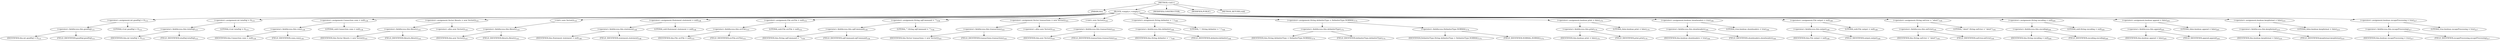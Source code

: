 digraph "&lt;init&gt;" {  
"1413" [label = <(METHOD,&lt;init&gt;)> ]
"1414" [label = <(PARAM,this)> ]
"1415" [label = <(BLOCK,&lt;empty&gt;,&lt;empty&gt;)> ]
"1416" [label = <(&lt;operator&gt;.assignment,int goodSql = 0)<SUB>131</SUB>> ]
"1417" [label = <(&lt;operator&gt;.fieldAccess,this.goodSql)<SUB>131</SUB>> ]
"1418" [label = <(IDENTIFIER,this,int goodSql = 0)<SUB>131</SUB>> ]
"1419" [label = <(FIELD_IDENTIFIER,goodSql,goodSql)<SUB>131</SUB>> ]
"1420" [label = <(LITERAL,0,int goodSql = 0)<SUB>131</SUB>> ]
"1421" [label = <(&lt;operator&gt;.assignment,int totalSql = 0)<SUB>133</SUB>> ]
"1422" [label = <(&lt;operator&gt;.fieldAccess,this.totalSql)<SUB>133</SUB>> ]
"1423" [label = <(IDENTIFIER,this,int totalSql = 0)<SUB>133</SUB>> ]
"1424" [label = <(FIELD_IDENTIFIER,totalSql,totalSql)<SUB>133</SUB>> ]
"1425" [label = <(LITERAL,0,int totalSql = 0)<SUB>133</SUB>> ]
"1426" [label = <(&lt;operator&gt;.assignment,Connection conn = null)<SUB>138</SUB>> ]
"1427" [label = <(&lt;operator&gt;.fieldAccess,this.conn)<SUB>138</SUB>> ]
"1428" [label = <(IDENTIFIER,this,Connection conn = null)<SUB>138</SUB>> ]
"1429" [label = <(FIELD_IDENTIFIER,conn,conn)<SUB>138</SUB>> ]
"1430" [label = <(LITERAL,null,Connection conn = null)<SUB>138</SUB>> ]
"1431" [label = <(&lt;operator&gt;.assignment,Vector filesets = new Vector())<SUB>143</SUB>> ]
"1432" [label = <(&lt;operator&gt;.fieldAccess,this.filesets)<SUB>143</SUB>> ]
"1433" [label = <(IDENTIFIER,this,Vector filesets = new Vector())<SUB>143</SUB>> ]
"1434" [label = <(FIELD_IDENTIFIER,filesets,filesets)<SUB>143</SUB>> ]
"1435" [label = <(&lt;operator&gt;.alloc,new Vector())<SUB>143</SUB>> ]
"1436" [label = <(&lt;init&gt;,new Vector())<SUB>143</SUB>> ]
"1437" [label = <(&lt;operator&gt;.fieldAccess,this.filesets)<SUB>143</SUB>> ]
"1438" [label = <(IDENTIFIER,this,new Vector())<SUB>143</SUB>> ]
"1439" [label = <(FIELD_IDENTIFIER,filesets,filesets)<SUB>143</SUB>> ]
"1440" [label = <(&lt;operator&gt;.assignment,Statement statement = null)<SUB>148</SUB>> ]
"1441" [label = <(&lt;operator&gt;.fieldAccess,this.statement)<SUB>148</SUB>> ]
"1442" [label = <(IDENTIFIER,this,Statement statement = null)<SUB>148</SUB>> ]
"1443" [label = <(FIELD_IDENTIFIER,statement,statement)<SUB>148</SUB>> ]
"1444" [label = <(LITERAL,null,Statement statement = null)<SUB>148</SUB>> ]
"1445" [label = <(&lt;operator&gt;.assignment,File srcFile = null)<SUB>153</SUB>> ]
"1446" [label = <(&lt;operator&gt;.fieldAccess,this.srcFile)<SUB>153</SUB>> ]
"1447" [label = <(IDENTIFIER,this,File srcFile = null)<SUB>153</SUB>> ]
"1448" [label = <(FIELD_IDENTIFIER,srcFile,srcFile)<SUB>153</SUB>> ]
"1449" [label = <(LITERAL,null,File srcFile = null)<SUB>153</SUB>> ]
"1450" [label = <(&lt;operator&gt;.assignment,String sqlCommand = &quot;&quot;)<SUB>158</SUB>> ]
"1451" [label = <(&lt;operator&gt;.fieldAccess,this.sqlCommand)<SUB>158</SUB>> ]
"1452" [label = <(IDENTIFIER,this,String sqlCommand = &quot;&quot;)<SUB>158</SUB>> ]
"1453" [label = <(FIELD_IDENTIFIER,sqlCommand,sqlCommand)<SUB>158</SUB>> ]
"1454" [label = <(LITERAL,&quot;&quot;,String sqlCommand = &quot;&quot;)<SUB>158</SUB>> ]
"1455" [label = <(&lt;operator&gt;.assignment,Vector transactions = new Vector())<SUB>163</SUB>> ]
"1456" [label = <(&lt;operator&gt;.fieldAccess,this.transactions)<SUB>163</SUB>> ]
"1457" [label = <(IDENTIFIER,this,Vector transactions = new Vector())<SUB>163</SUB>> ]
"1458" [label = <(FIELD_IDENTIFIER,transactions,transactions)<SUB>163</SUB>> ]
"1459" [label = <(&lt;operator&gt;.alloc,new Vector())<SUB>163</SUB>> ]
"1460" [label = <(&lt;init&gt;,new Vector())<SUB>163</SUB>> ]
"1461" [label = <(&lt;operator&gt;.fieldAccess,this.transactions)<SUB>163</SUB>> ]
"1462" [label = <(IDENTIFIER,this,new Vector())<SUB>163</SUB>> ]
"1463" [label = <(FIELD_IDENTIFIER,transactions,transactions)<SUB>163</SUB>> ]
"1464" [label = <(&lt;operator&gt;.assignment,String delimiter = &quot;;&quot;)<SUB>168</SUB>> ]
"1465" [label = <(&lt;operator&gt;.fieldAccess,this.delimiter)<SUB>168</SUB>> ]
"1466" [label = <(IDENTIFIER,this,String delimiter = &quot;;&quot;)<SUB>168</SUB>> ]
"1467" [label = <(FIELD_IDENTIFIER,delimiter,delimiter)<SUB>168</SUB>> ]
"1468" [label = <(LITERAL,&quot;;&quot;,String delimiter = &quot;;&quot;)<SUB>168</SUB>> ]
"1469" [label = <(&lt;operator&gt;.assignment,String delimiterType = DelimiterType.NORMAL)<SUB>174</SUB>> ]
"1470" [label = <(&lt;operator&gt;.fieldAccess,this.delimiterType)<SUB>174</SUB>> ]
"1471" [label = <(IDENTIFIER,this,String delimiterType = DelimiterType.NORMAL)<SUB>174</SUB>> ]
"1472" [label = <(FIELD_IDENTIFIER,delimiterType,delimiterType)<SUB>174</SUB>> ]
"1473" [label = <(&lt;operator&gt;.fieldAccess,DelimiterType.NORMAL)<SUB>174</SUB>> ]
"1474" [label = <(IDENTIFIER,DelimiterType,String delimiterType = DelimiterType.NORMAL)<SUB>174</SUB>> ]
"1475" [label = <(FIELD_IDENTIFIER,NORMAL,NORMAL)<SUB>174</SUB>> ]
"1476" [label = <(&lt;operator&gt;.assignment,boolean print = false)<SUB>179</SUB>> ]
"1477" [label = <(&lt;operator&gt;.fieldAccess,this.print)<SUB>179</SUB>> ]
"1478" [label = <(IDENTIFIER,this,boolean print = false)<SUB>179</SUB>> ]
"1479" [label = <(FIELD_IDENTIFIER,print,print)<SUB>179</SUB>> ]
"1480" [label = <(LITERAL,false,boolean print = false)<SUB>179</SUB>> ]
"1481" [label = <(&lt;operator&gt;.assignment,boolean showheaders = true)<SUB>184</SUB>> ]
"1482" [label = <(&lt;operator&gt;.fieldAccess,this.showheaders)<SUB>184</SUB>> ]
"1483" [label = <(IDENTIFIER,this,boolean showheaders = true)<SUB>184</SUB>> ]
"1484" [label = <(FIELD_IDENTIFIER,showheaders,showheaders)<SUB>184</SUB>> ]
"1485" [label = <(LITERAL,true,boolean showheaders = true)<SUB>184</SUB>> ]
"1486" [label = <(&lt;operator&gt;.assignment,File output = null)<SUB>189</SUB>> ]
"1487" [label = <(&lt;operator&gt;.fieldAccess,this.output)<SUB>189</SUB>> ]
"1488" [label = <(IDENTIFIER,this,File output = null)<SUB>189</SUB>> ]
"1489" [label = <(FIELD_IDENTIFIER,output,output)<SUB>189</SUB>> ]
"1490" [label = <(LITERAL,null,File output = null)<SUB>189</SUB>> ]
"1491" [label = <(&lt;operator&gt;.assignment,String onError = &quot;abort&quot;)<SUB>195</SUB>> ]
"1492" [label = <(&lt;operator&gt;.fieldAccess,this.onError)<SUB>195</SUB>> ]
"1493" [label = <(IDENTIFIER,this,String onError = &quot;abort&quot;)<SUB>195</SUB>> ]
"1494" [label = <(FIELD_IDENTIFIER,onError,onError)<SUB>195</SUB>> ]
"1495" [label = <(LITERAL,&quot;abort&quot;,String onError = &quot;abort&quot;)<SUB>195</SUB>> ]
"1496" [label = <(&lt;operator&gt;.assignment,String encoding = null)<SUB>200</SUB>> ]
"1497" [label = <(&lt;operator&gt;.fieldAccess,this.encoding)<SUB>200</SUB>> ]
"1498" [label = <(IDENTIFIER,this,String encoding = null)<SUB>200</SUB>> ]
"1499" [label = <(FIELD_IDENTIFIER,encoding,encoding)<SUB>200</SUB>> ]
"1500" [label = <(LITERAL,null,String encoding = null)<SUB>200</SUB>> ]
"1501" [label = <(&lt;operator&gt;.assignment,boolean append = false)<SUB>205</SUB>> ]
"1502" [label = <(&lt;operator&gt;.fieldAccess,this.append)<SUB>205</SUB>> ]
"1503" [label = <(IDENTIFIER,this,boolean append = false)<SUB>205</SUB>> ]
"1504" [label = <(FIELD_IDENTIFIER,append,append)<SUB>205</SUB>> ]
"1505" [label = <(LITERAL,false,boolean append = false)<SUB>205</SUB>> ]
"1506" [label = <(&lt;operator&gt;.assignment,boolean keepformat = false)<SUB>210</SUB>> ]
"1507" [label = <(&lt;operator&gt;.fieldAccess,this.keepformat)<SUB>210</SUB>> ]
"1508" [label = <(IDENTIFIER,this,boolean keepformat = false)<SUB>210</SUB>> ]
"1509" [label = <(FIELD_IDENTIFIER,keepformat,keepformat)<SUB>210</SUB>> ]
"1510" [label = <(LITERAL,false,boolean keepformat = false)<SUB>210</SUB>> ]
"1511" [label = <(&lt;operator&gt;.assignment,boolean escapeProcessing = true)<SUB>217</SUB>> ]
"1512" [label = <(&lt;operator&gt;.fieldAccess,this.escapeProcessing)<SUB>217</SUB>> ]
"1513" [label = <(IDENTIFIER,this,boolean escapeProcessing = true)<SUB>217</SUB>> ]
"1514" [label = <(FIELD_IDENTIFIER,escapeProcessing,escapeProcessing)<SUB>217</SUB>> ]
"1515" [label = <(LITERAL,true,boolean escapeProcessing = true)<SUB>217</SUB>> ]
"1516" [label = <(MODIFIER,CONSTRUCTOR)> ]
"1517" [label = <(MODIFIER,PUBLIC)> ]
"1518" [label = <(METHOD_RETURN,void)> ]
  "1413" -> "1414" 
  "1413" -> "1415" 
  "1413" -> "1516" 
  "1413" -> "1517" 
  "1413" -> "1518" 
  "1415" -> "1416" 
  "1415" -> "1421" 
  "1415" -> "1426" 
  "1415" -> "1431" 
  "1415" -> "1436" 
  "1415" -> "1440" 
  "1415" -> "1445" 
  "1415" -> "1450" 
  "1415" -> "1455" 
  "1415" -> "1460" 
  "1415" -> "1464" 
  "1415" -> "1469" 
  "1415" -> "1476" 
  "1415" -> "1481" 
  "1415" -> "1486" 
  "1415" -> "1491" 
  "1415" -> "1496" 
  "1415" -> "1501" 
  "1415" -> "1506" 
  "1415" -> "1511" 
  "1416" -> "1417" 
  "1416" -> "1420" 
  "1417" -> "1418" 
  "1417" -> "1419" 
  "1421" -> "1422" 
  "1421" -> "1425" 
  "1422" -> "1423" 
  "1422" -> "1424" 
  "1426" -> "1427" 
  "1426" -> "1430" 
  "1427" -> "1428" 
  "1427" -> "1429" 
  "1431" -> "1432" 
  "1431" -> "1435" 
  "1432" -> "1433" 
  "1432" -> "1434" 
  "1436" -> "1437" 
  "1437" -> "1438" 
  "1437" -> "1439" 
  "1440" -> "1441" 
  "1440" -> "1444" 
  "1441" -> "1442" 
  "1441" -> "1443" 
  "1445" -> "1446" 
  "1445" -> "1449" 
  "1446" -> "1447" 
  "1446" -> "1448" 
  "1450" -> "1451" 
  "1450" -> "1454" 
  "1451" -> "1452" 
  "1451" -> "1453" 
  "1455" -> "1456" 
  "1455" -> "1459" 
  "1456" -> "1457" 
  "1456" -> "1458" 
  "1460" -> "1461" 
  "1461" -> "1462" 
  "1461" -> "1463" 
  "1464" -> "1465" 
  "1464" -> "1468" 
  "1465" -> "1466" 
  "1465" -> "1467" 
  "1469" -> "1470" 
  "1469" -> "1473" 
  "1470" -> "1471" 
  "1470" -> "1472" 
  "1473" -> "1474" 
  "1473" -> "1475" 
  "1476" -> "1477" 
  "1476" -> "1480" 
  "1477" -> "1478" 
  "1477" -> "1479" 
  "1481" -> "1482" 
  "1481" -> "1485" 
  "1482" -> "1483" 
  "1482" -> "1484" 
  "1486" -> "1487" 
  "1486" -> "1490" 
  "1487" -> "1488" 
  "1487" -> "1489" 
  "1491" -> "1492" 
  "1491" -> "1495" 
  "1492" -> "1493" 
  "1492" -> "1494" 
  "1496" -> "1497" 
  "1496" -> "1500" 
  "1497" -> "1498" 
  "1497" -> "1499" 
  "1501" -> "1502" 
  "1501" -> "1505" 
  "1502" -> "1503" 
  "1502" -> "1504" 
  "1506" -> "1507" 
  "1506" -> "1510" 
  "1507" -> "1508" 
  "1507" -> "1509" 
  "1511" -> "1512" 
  "1511" -> "1515" 
  "1512" -> "1513" 
  "1512" -> "1514" 
}
